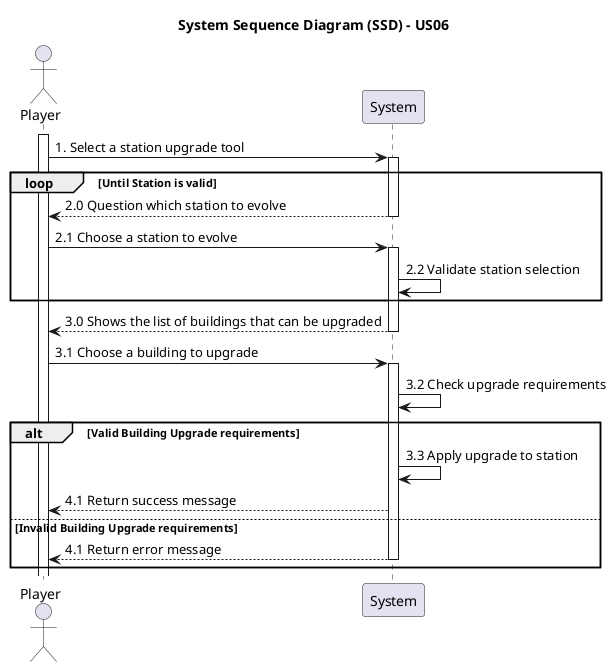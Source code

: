 @startuml

actor Player
participant System
title: System Sequence Diagram (SSD) - US06


activate Player
Player -> System: 1. Select a station upgrade tool
activate System

loop Until Station is valid
    System --> Player: 2.0 Question which station to evolve
    deactivate System

    Player -> System: 2.1 Choose a station to evolve
    activate System

    System -> System: 2.2 Validate station selection
end

System --> Player: 3.0 Shows the list of buildings that can be upgraded
deactivate System
Player -> System: 3.1 Choose a building to upgrade
activate System
System -> System: 3.2 Check upgrade requirements
alt Valid Building Upgrade requirements

    System -> System: 3.3 Apply upgrade to station
    System --> Player: 4.1 Return success message

    else Invalid Building Upgrade requirements
    System --> Player: 4.1 Return error message
    deactivate System

end

@enduml
